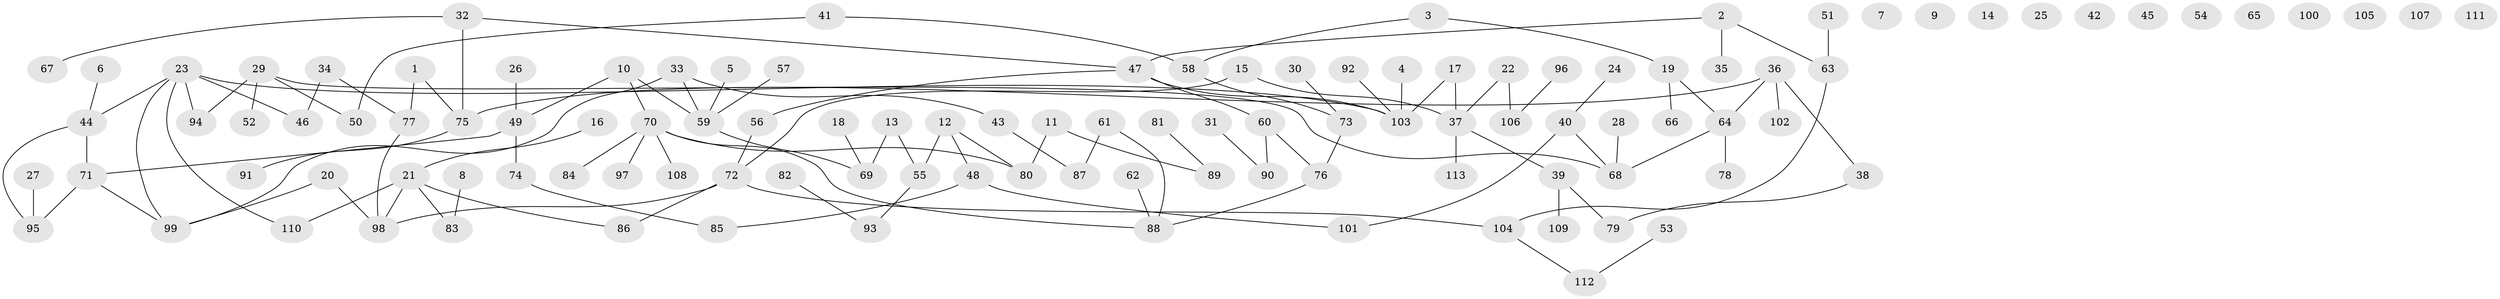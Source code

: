 // Generated by graph-tools (version 1.1) at 2025/39/03/09/25 04:39:03]
// undirected, 113 vertices, 119 edges
graph export_dot {
graph [start="1"]
  node [color=gray90,style=filled];
  1;
  2;
  3;
  4;
  5;
  6;
  7;
  8;
  9;
  10;
  11;
  12;
  13;
  14;
  15;
  16;
  17;
  18;
  19;
  20;
  21;
  22;
  23;
  24;
  25;
  26;
  27;
  28;
  29;
  30;
  31;
  32;
  33;
  34;
  35;
  36;
  37;
  38;
  39;
  40;
  41;
  42;
  43;
  44;
  45;
  46;
  47;
  48;
  49;
  50;
  51;
  52;
  53;
  54;
  55;
  56;
  57;
  58;
  59;
  60;
  61;
  62;
  63;
  64;
  65;
  66;
  67;
  68;
  69;
  70;
  71;
  72;
  73;
  74;
  75;
  76;
  77;
  78;
  79;
  80;
  81;
  82;
  83;
  84;
  85;
  86;
  87;
  88;
  89;
  90;
  91;
  92;
  93;
  94;
  95;
  96;
  97;
  98;
  99;
  100;
  101;
  102;
  103;
  104;
  105;
  106;
  107;
  108;
  109;
  110;
  111;
  112;
  113;
  1 -- 75;
  1 -- 77;
  2 -- 35;
  2 -- 47;
  2 -- 63;
  3 -- 19;
  3 -- 58;
  4 -- 103;
  5 -- 59;
  6 -- 44;
  8 -- 83;
  10 -- 49;
  10 -- 59;
  10 -- 70;
  11 -- 80;
  11 -- 89;
  12 -- 48;
  12 -- 55;
  12 -- 80;
  13 -- 55;
  13 -- 69;
  15 -- 37;
  15 -- 72;
  16 -- 21;
  17 -- 37;
  17 -- 103;
  18 -- 69;
  19 -- 64;
  19 -- 66;
  20 -- 98;
  20 -- 99;
  21 -- 83;
  21 -- 86;
  21 -- 98;
  21 -- 110;
  22 -- 37;
  22 -- 106;
  23 -- 44;
  23 -- 46;
  23 -- 94;
  23 -- 99;
  23 -- 103;
  23 -- 110;
  24 -- 40;
  26 -- 49;
  27 -- 95;
  28 -- 68;
  29 -- 50;
  29 -- 52;
  29 -- 68;
  29 -- 94;
  30 -- 73;
  31 -- 90;
  32 -- 47;
  32 -- 67;
  32 -- 75;
  33 -- 43;
  33 -- 59;
  33 -- 99;
  34 -- 46;
  34 -- 77;
  36 -- 38;
  36 -- 64;
  36 -- 75;
  36 -- 102;
  37 -- 39;
  37 -- 113;
  38 -- 79;
  39 -- 79;
  39 -- 109;
  40 -- 68;
  40 -- 101;
  41 -- 50;
  41 -- 58;
  43 -- 87;
  44 -- 71;
  44 -- 95;
  47 -- 56;
  47 -- 60;
  47 -- 103;
  48 -- 85;
  48 -- 101;
  49 -- 71;
  49 -- 74;
  51 -- 63;
  53 -- 112;
  55 -- 93;
  56 -- 72;
  57 -- 59;
  58 -- 73;
  59 -- 69;
  60 -- 76;
  60 -- 90;
  61 -- 87;
  61 -- 88;
  62 -- 88;
  63 -- 104;
  64 -- 68;
  64 -- 78;
  70 -- 80;
  70 -- 84;
  70 -- 88;
  70 -- 97;
  70 -- 108;
  71 -- 95;
  71 -- 99;
  72 -- 86;
  72 -- 98;
  72 -- 104;
  73 -- 76;
  74 -- 85;
  75 -- 91;
  76 -- 88;
  77 -- 98;
  81 -- 89;
  82 -- 93;
  92 -- 103;
  96 -- 106;
  104 -- 112;
}
